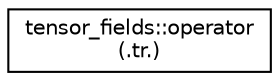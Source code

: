 digraph "Graphical Class Hierarchy"
{
 // LATEX_PDF_SIZE
  edge [fontname="Helvetica",fontsize="10",labelfontname="Helvetica",labelfontsize="10"];
  node [fontname="Helvetica",fontsize="10",shape=record];
  rankdir="LR";
  Node0 [label="tensor_fields::operator\l(.tr.)",height=0.2,width=0.4,color="black", fillcolor="white", style="filled",URL="$interfacetensor__fields_1_1operator_07_8tr_8_08.html",tooltip=" "];
}
